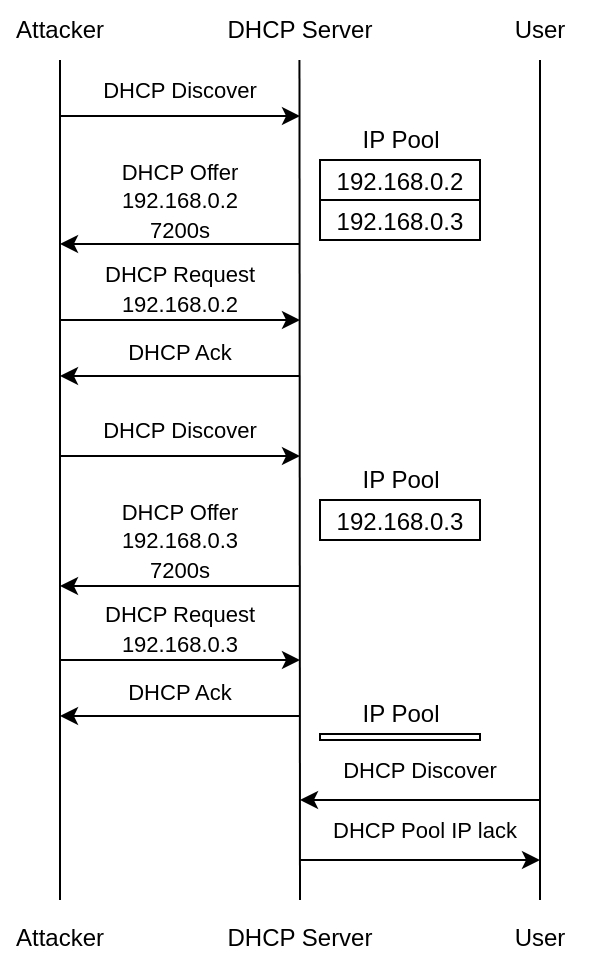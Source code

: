 <mxfile version="18.1.3" type="github">
  <diagram id="-cFLmd5lMzrS4VOXzYuQ" name="Page-1">
    <mxGraphModel dx="391" dy="214" grid="1" gridSize="10" guides="1" tooltips="1" connect="1" arrows="1" fold="1" page="1" pageScale="1" pageWidth="827" pageHeight="1169" math="0" shadow="0">
      <root>
        <mxCell id="0" />
        <mxCell id="1" parent="0" />
        <mxCell id="SD3PxVuOXYKt10OMola7-1" value="Attacker" style="text;html=1;strokeColor=none;fillColor=none;align=center;verticalAlign=middle;whiteSpace=wrap;rounded=0;" parent="1" vertex="1">
          <mxGeometry x="290" y="130" width="60" height="30" as="geometry" />
        </mxCell>
        <mxCell id="SD3PxVuOXYKt10OMola7-2" value="DHCP Server" style="text;html=1;strokeColor=none;fillColor=none;align=center;verticalAlign=middle;whiteSpace=wrap;rounded=0;" parent="1" vertex="1">
          <mxGeometry x="400" y="130" width="80" height="30" as="geometry" />
        </mxCell>
        <mxCell id="SD3PxVuOXYKt10OMola7-3" value="" style="endArrow=none;html=1;rounded=0;" parent="1" edge="1">
          <mxGeometry width="50" height="50" relative="1" as="geometry">
            <mxPoint x="320" y="160" as="sourcePoint" />
            <mxPoint x="320" y="580" as="targetPoint" />
          </mxGeometry>
        </mxCell>
        <mxCell id="SD3PxVuOXYKt10OMola7-4" value="" style="endArrow=none;html=1;rounded=0;" parent="1" edge="1">
          <mxGeometry width="50" height="50" relative="1" as="geometry">
            <mxPoint x="439.73" y="160.0" as="sourcePoint" />
            <mxPoint x="440" y="580" as="targetPoint" />
          </mxGeometry>
        </mxCell>
        <mxCell id="SD3PxVuOXYKt10OMola7-6" value="" style="rounded=0;whiteSpace=wrap;html=1;" parent="1" vertex="1">
          <mxGeometry x="450" y="210" width="80" height="40" as="geometry" />
        </mxCell>
        <mxCell id="SD3PxVuOXYKt10OMola7-7" value="IP Pool" style="text;html=1;align=center;verticalAlign=middle;resizable=0;points=[];autosize=1;strokeColor=none;fillColor=none;" parent="1" vertex="1">
          <mxGeometry x="465" y="190" width="50" height="20" as="geometry" />
        </mxCell>
        <mxCell id="SD3PxVuOXYKt10OMola7-24" value="" style="endArrow=none;html=1;rounded=0;" parent="1" edge="1">
          <mxGeometry width="50" height="50" relative="1" as="geometry">
            <mxPoint x="450" y="230" as="sourcePoint" />
            <mxPoint x="530" y="230" as="targetPoint" />
          </mxGeometry>
        </mxCell>
        <mxCell id="SD3PxVuOXYKt10OMola7-27" value="192.168.0.2" style="text;html=1;strokeColor=none;fillColor=none;align=center;verticalAlign=middle;whiteSpace=wrap;rounded=0;" parent="1" vertex="1">
          <mxGeometry x="460" y="206" width="60" height="30" as="geometry" />
        </mxCell>
        <mxCell id="SD3PxVuOXYKt10OMola7-28" value="192.168.0.3" style="text;html=1;strokeColor=none;fillColor=none;align=center;verticalAlign=middle;whiteSpace=wrap;rounded=0;" parent="1" vertex="1">
          <mxGeometry x="460" y="226" width="60" height="30" as="geometry" />
        </mxCell>
        <mxCell id="SD3PxVuOXYKt10OMola7-32" value="" style="endArrow=classic;html=1;rounded=0;" parent="1" edge="1">
          <mxGeometry width="50" height="50" relative="1" as="geometry">
            <mxPoint x="320" y="188" as="sourcePoint" />
            <mxPoint x="440" y="188" as="targetPoint" />
          </mxGeometry>
        </mxCell>
        <mxCell id="SD3PxVuOXYKt10OMola7-33" value="&lt;font style=&quot;font-size: 11px;&quot;&gt;DHCP Discover&lt;/font&gt;" style="text;html=1;strokeColor=none;fillColor=none;align=center;verticalAlign=middle;whiteSpace=wrap;rounded=0;" parent="1" vertex="1">
          <mxGeometry x="335" y="160" width="90" height="30" as="geometry" />
        </mxCell>
        <mxCell id="SD3PxVuOXYKt10OMola7-34" value="" style="endArrow=classic;html=1;rounded=0;" parent="1" edge="1">
          <mxGeometry width="50" height="50" relative="1" as="geometry">
            <mxPoint x="440" y="252" as="sourcePoint" />
            <mxPoint x="320" y="252" as="targetPoint" />
          </mxGeometry>
        </mxCell>
        <mxCell id="SD3PxVuOXYKt10OMola7-35" value="&lt;font style=&quot;font-size: 11px;&quot;&gt;DHCP Offer&lt;br&gt;192.168.0.2&lt;br&gt;7200s&lt;br&gt;&lt;/font&gt;" style="text;html=1;strokeColor=none;fillColor=none;align=center;verticalAlign=middle;whiteSpace=wrap;rounded=0;" parent="1" vertex="1">
          <mxGeometry x="335" y="221" width="90" height="18" as="geometry" />
        </mxCell>
        <mxCell id="SD3PxVuOXYKt10OMola7-36" value="" style="endArrow=classic;html=1;rounded=0;" parent="1" edge="1">
          <mxGeometry width="50" height="50" relative="1" as="geometry">
            <mxPoint x="320" y="290" as="sourcePoint" />
            <mxPoint x="440" y="290" as="targetPoint" />
          </mxGeometry>
        </mxCell>
        <mxCell id="SD3PxVuOXYKt10OMola7-37" value="&lt;font style=&quot;font-size: 11px;&quot;&gt;DHCP Request&lt;br&gt;192.168.0.2&lt;br&gt;&lt;/font&gt;" style="text;html=1;strokeColor=none;fillColor=none;align=center;verticalAlign=middle;whiteSpace=wrap;rounded=0;" parent="1" vertex="1">
          <mxGeometry x="335" y="259" width="90" height="30" as="geometry" />
        </mxCell>
        <mxCell id="SD3PxVuOXYKt10OMola7-38" value="" style="endArrow=classic;html=1;rounded=0;" parent="1" edge="1">
          <mxGeometry width="50" height="50" relative="1" as="geometry">
            <mxPoint x="440" y="318" as="sourcePoint" />
            <mxPoint x="320" y="318" as="targetPoint" />
          </mxGeometry>
        </mxCell>
        <mxCell id="SD3PxVuOXYKt10OMola7-39" value="&lt;font style=&quot;font-size: 11px;&quot;&gt;DHCP Ack&lt;br&gt;&lt;/font&gt;" style="text;html=1;strokeColor=none;fillColor=none;align=center;verticalAlign=middle;whiteSpace=wrap;rounded=0;" parent="1" vertex="1">
          <mxGeometry x="335" y="297" width="90" height="18" as="geometry" />
        </mxCell>
        <mxCell id="SD3PxVuOXYKt10OMola7-40" value="" style="rounded=0;whiteSpace=wrap;html=1;" parent="1" vertex="1">
          <mxGeometry x="450" y="380" width="80" height="20" as="geometry" />
        </mxCell>
        <mxCell id="SD3PxVuOXYKt10OMola7-41" value="IP Pool" style="text;html=1;align=center;verticalAlign=middle;resizable=0;points=[];autosize=1;strokeColor=none;fillColor=none;" parent="1" vertex="1">
          <mxGeometry x="465" y="360" width="50" height="20" as="geometry" />
        </mxCell>
        <mxCell id="SD3PxVuOXYKt10OMola7-43" value="192.168.0.3" style="text;html=1;strokeColor=none;fillColor=none;align=center;verticalAlign=middle;whiteSpace=wrap;rounded=0;" parent="1" vertex="1">
          <mxGeometry x="460" y="376" width="60" height="30" as="geometry" />
        </mxCell>
        <mxCell id="SD3PxVuOXYKt10OMola7-45" value="" style="endArrow=classic;html=1;rounded=0;" parent="1" edge="1">
          <mxGeometry width="50" height="50" relative="1" as="geometry">
            <mxPoint x="320" y="358" as="sourcePoint" />
            <mxPoint x="440" y="358" as="targetPoint" />
          </mxGeometry>
        </mxCell>
        <mxCell id="SD3PxVuOXYKt10OMola7-46" value="" style="endArrow=classic;html=1;rounded=0;" parent="1" edge="1">
          <mxGeometry width="50" height="50" relative="1" as="geometry">
            <mxPoint x="440" y="423" as="sourcePoint" />
            <mxPoint x="320" y="423" as="targetPoint" />
          </mxGeometry>
        </mxCell>
        <mxCell id="SD3PxVuOXYKt10OMola7-47" value="&lt;font style=&quot;font-size: 11px;&quot;&gt;DHCP Offer&lt;br&gt;192.168.0.3&lt;br&gt;7200s&lt;br&gt;&lt;/font&gt;" style="text;html=1;strokeColor=none;fillColor=none;align=center;verticalAlign=middle;whiteSpace=wrap;rounded=0;" parent="1" vertex="1">
          <mxGeometry x="335" y="391" width="90" height="18" as="geometry" />
        </mxCell>
        <mxCell id="SD3PxVuOXYKt10OMola7-48" value="" style="endArrow=classic;html=1;rounded=0;" parent="1" edge="1">
          <mxGeometry width="50" height="50" relative="1" as="geometry">
            <mxPoint x="320" y="460" as="sourcePoint" />
            <mxPoint x="440" y="460" as="targetPoint" />
          </mxGeometry>
        </mxCell>
        <mxCell id="SD3PxVuOXYKt10OMola7-49" value="&lt;font style=&quot;font-size: 11px;&quot;&gt;DHCP Request&lt;br&gt;192.168.0.3&lt;br&gt;&lt;/font&gt;" style="text;html=1;strokeColor=none;fillColor=none;align=center;verticalAlign=middle;whiteSpace=wrap;rounded=0;" parent="1" vertex="1">
          <mxGeometry x="335" y="429" width="90" height="30" as="geometry" />
        </mxCell>
        <mxCell id="SD3PxVuOXYKt10OMola7-50" value="" style="endArrow=classic;html=1;rounded=0;" parent="1" edge="1">
          <mxGeometry width="50" height="50" relative="1" as="geometry">
            <mxPoint x="440" y="488" as="sourcePoint" />
            <mxPoint x="320" y="488" as="targetPoint" />
          </mxGeometry>
        </mxCell>
        <mxCell id="SD3PxVuOXYKt10OMola7-51" value="&lt;font style=&quot;font-size: 11px;&quot;&gt;DHCP Ack&lt;br&gt;&lt;/font&gt;" style="text;html=1;strokeColor=none;fillColor=none;align=center;verticalAlign=middle;whiteSpace=wrap;rounded=0;" parent="1" vertex="1">
          <mxGeometry x="335" y="467" width="90" height="18" as="geometry" />
        </mxCell>
        <mxCell id="SD3PxVuOXYKt10OMola7-52" value="&lt;font style=&quot;font-size: 11px;&quot;&gt;DHCP Discover&lt;/font&gt;" style="text;html=1;strokeColor=none;fillColor=none;align=center;verticalAlign=middle;whiteSpace=wrap;rounded=0;" parent="1" vertex="1">
          <mxGeometry x="335" y="330" width="90" height="30" as="geometry" />
        </mxCell>
        <mxCell id="SD3PxVuOXYKt10OMola7-53" value="" style="endArrow=none;html=1;rounded=0;" parent="1" edge="1">
          <mxGeometry width="50" height="50" relative="1" as="geometry">
            <mxPoint x="560" y="160" as="sourcePoint" />
            <mxPoint x="560" y="580" as="targetPoint" />
          </mxGeometry>
        </mxCell>
        <mxCell id="SD3PxVuOXYKt10OMola7-54" value="User" style="text;html=1;strokeColor=none;fillColor=none;align=center;verticalAlign=middle;whiteSpace=wrap;rounded=0;" parent="1" vertex="1">
          <mxGeometry x="530" y="130" width="60" height="30" as="geometry" />
        </mxCell>
        <mxCell id="mokTt5v66lGXCYtnPHAn-1" value="" style="rounded=0;whiteSpace=wrap;html=1;" vertex="1" parent="1">
          <mxGeometry x="450" y="497" width="80" height="3" as="geometry" />
        </mxCell>
        <mxCell id="mokTt5v66lGXCYtnPHAn-2" value="IP Pool" style="text;html=1;align=center;verticalAlign=middle;resizable=0;points=[];autosize=1;strokeColor=none;fillColor=none;" vertex="1" parent="1">
          <mxGeometry x="465" y="477" width="50" height="20" as="geometry" />
        </mxCell>
        <mxCell id="mokTt5v66lGXCYtnPHAn-4" value="" style="endArrow=classic;html=1;rounded=0;" edge="1" parent="1">
          <mxGeometry width="50" height="50" relative="1" as="geometry">
            <mxPoint x="560" y="530" as="sourcePoint" />
            <mxPoint x="440" y="530" as="targetPoint" />
          </mxGeometry>
        </mxCell>
        <mxCell id="mokTt5v66lGXCYtnPHAn-5" value="&lt;font style=&quot;font-size: 11px;&quot;&gt;DHCP Discover&lt;/font&gt;" style="text;html=1;strokeColor=none;fillColor=none;align=center;verticalAlign=middle;whiteSpace=wrap;rounded=0;" vertex="1" parent="1">
          <mxGeometry x="455" y="500" width="90" height="30" as="geometry" />
        </mxCell>
        <mxCell id="mokTt5v66lGXCYtnPHAn-6" value="" style="endArrow=classic;html=1;rounded=0;" edge="1" parent="1">
          <mxGeometry width="50" height="50" relative="1" as="geometry">
            <mxPoint x="440" y="560.0" as="sourcePoint" />
            <mxPoint x="560" y="560" as="targetPoint" />
          </mxGeometry>
        </mxCell>
        <mxCell id="mokTt5v66lGXCYtnPHAn-7" value="&lt;font style=&quot;font-size: 11px;&quot;&gt;DHCP Pool IP lack&lt;/font&gt;" style="text;html=1;strokeColor=none;fillColor=none;align=center;verticalAlign=middle;whiteSpace=wrap;rounded=0;" vertex="1" parent="1">
          <mxGeometry x="450" y="530" width="105" height="30" as="geometry" />
        </mxCell>
        <mxCell id="mokTt5v66lGXCYtnPHAn-8" value="Attacker" style="text;html=1;strokeColor=none;fillColor=none;align=center;verticalAlign=middle;whiteSpace=wrap;rounded=0;" vertex="1" parent="1">
          <mxGeometry x="290" y="584" width="60" height="30" as="geometry" />
        </mxCell>
        <mxCell id="mokTt5v66lGXCYtnPHAn-9" value="DHCP Server" style="text;html=1;strokeColor=none;fillColor=none;align=center;verticalAlign=middle;whiteSpace=wrap;rounded=0;" vertex="1" parent="1">
          <mxGeometry x="400" y="584" width="80" height="30" as="geometry" />
        </mxCell>
        <mxCell id="mokTt5v66lGXCYtnPHAn-10" value="User" style="text;html=1;strokeColor=none;fillColor=none;align=center;verticalAlign=middle;whiteSpace=wrap;rounded=0;" vertex="1" parent="1">
          <mxGeometry x="530" y="584" width="60" height="30" as="geometry" />
        </mxCell>
      </root>
    </mxGraphModel>
  </diagram>
</mxfile>

